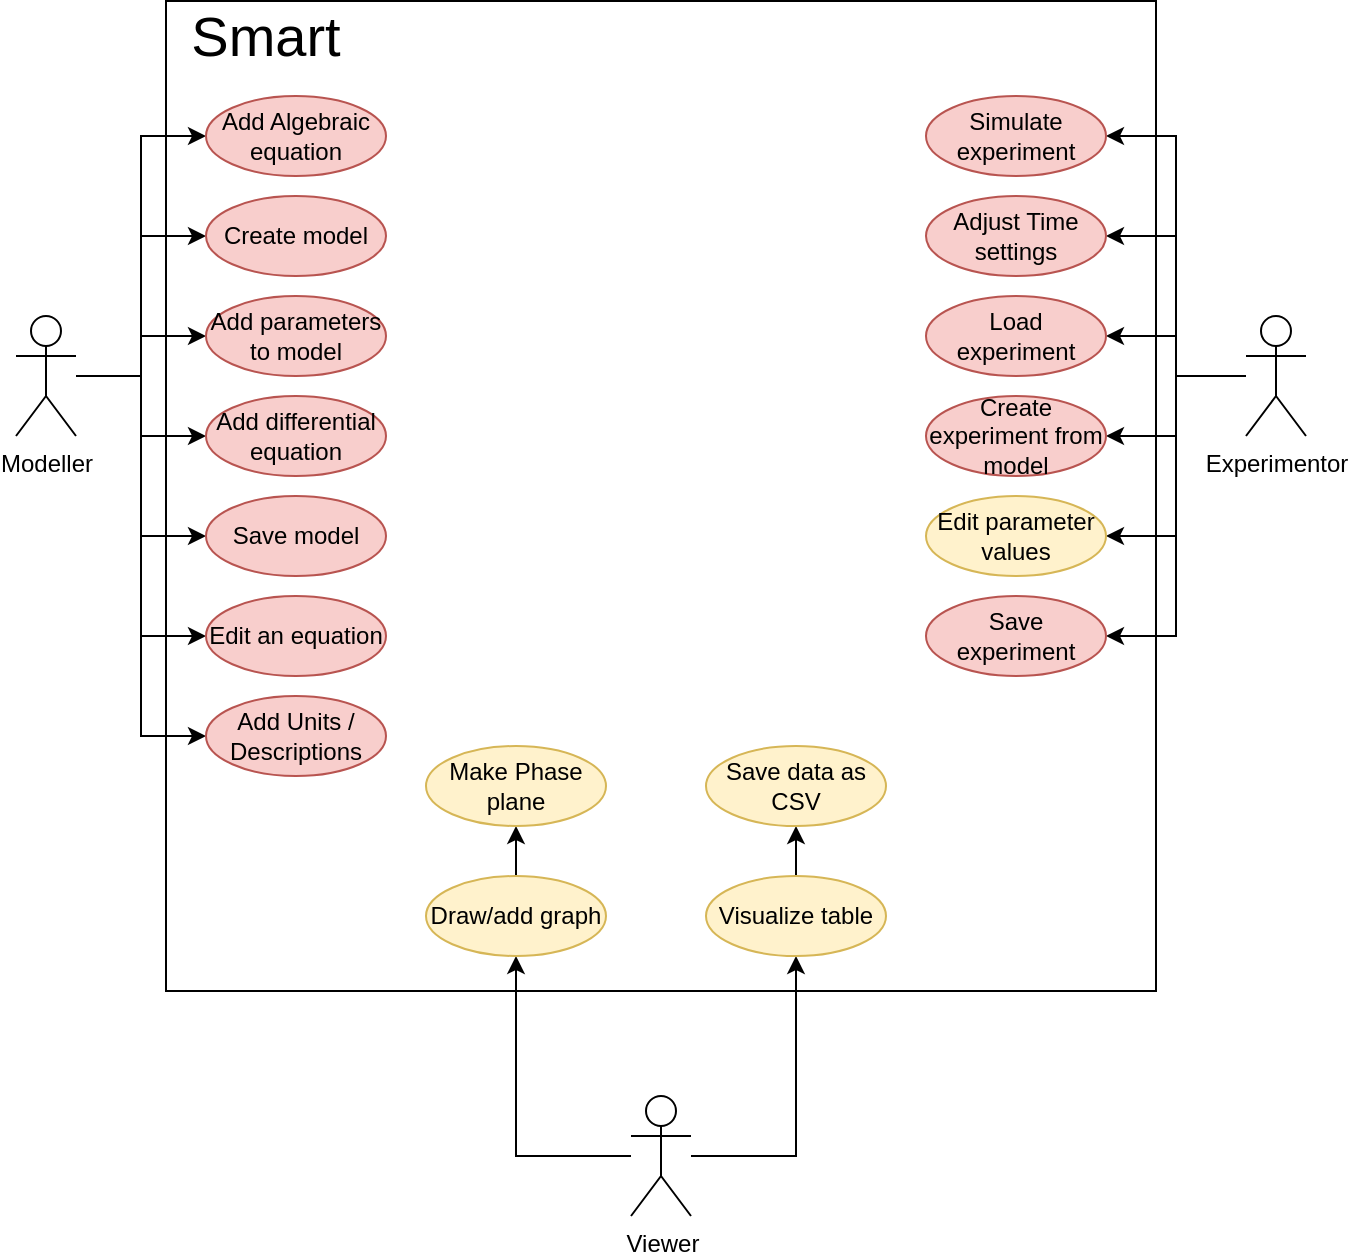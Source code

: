 <mxfile version="10.6.5" type="google"><diagram id="l25JHIkCNW2GhHRgmO6U" name="Page-1"><mxGraphModel dx="870" dy="511" grid="1" gridSize="10" guides="1" tooltips="1" connect="1" arrows="1" fold="1" page="1" pageScale="1" pageWidth="850" pageHeight="1100" math="0" shadow="0"><root><mxCell id="0"/><mxCell id="1" parent="0"/><mxCell id="x-AQJ3GH7QEK3yO7PfLj-8" value="" style="whiteSpace=wrap;html=1;aspect=fixed;" parent="1" vertex="1"><mxGeometry x="140" y="62.5" width="495" height="495" as="geometry"/></mxCell><mxCell id="QslcklmamWEf0k0CA6Bx-20" style="edgeStyle=orthogonalEdgeStyle;rounded=0;orthogonalLoop=1;jettySize=auto;html=1;entryX=0;entryY=0.5;entryDx=0;entryDy=0;" parent="1" source="x-AQJ3GH7QEK3yO7PfLj-1" target="HfEdmUbgVCXdHQl6cEvE-1" edge="1"><mxGeometry relative="1" as="geometry"/></mxCell><mxCell id="QslcklmamWEf0k0CA6Bx-21" style="edgeStyle=orthogonalEdgeStyle;rounded=0;orthogonalLoop=1;jettySize=auto;html=1;entryX=0;entryY=0.5;entryDx=0;entryDy=0;" parent="1" source="x-AQJ3GH7QEK3yO7PfLj-1" target="x-AQJ3GH7QEK3yO7PfLj-14" edge="1"><mxGeometry relative="1" as="geometry"/></mxCell><mxCell id="QslcklmamWEf0k0CA6Bx-22" style="edgeStyle=orthogonalEdgeStyle;rounded=0;orthogonalLoop=1;jettySize=auto;html=1;entryX=0;entryY=0.5;entryDx=0;entryDy=0;" parent="1" source="x-AQJ3GH7QEK3yO7PfLj-1" target="x-AQJ3GH7QEK3yO7PfLj-19" edge="1"><mxGeometry relative="1" as="geometry"/></mxCell><mxCell id="QslcklmamWEf0k0CA6Bx-24" style="edgeStyle=orthogonalEdgeStyle;rounded=0;orthogonalLoop=1;jettySize=auto;html=1;entryX=0;entryY=0.5;entryDx=0;entryDy=0;" parent="1" source="x-AQJ3GH7QEK3yO7PfLj-1" target="x-AQJ3GH7QEK3yO7PfLj-20" edge="1"><mxGeometry relative="1" as="geometry"/></mxCell><mxCell id="QslcklmamWEf0k0CA6Bx-25" style="edgeStyle=orthogonalEdgeStyle;rounded=0;orthogonalLoop=1;jettySize=auto;html=1;entryX=0;entryY=0.5;entryDx=0;entryDy=0;" parent="1" source="x-AQJ3GH7QEK3yO7PfLj-1" target="x-AQJ3GH7QEK3yO7PfLj-15" edge="1"><mxGeometry relative="1" as="geometry"/></mxCell><mxCell id="QslcklmamWEf0k0CA6Bx-26" style="edgeStyle=orthogonalEdgeStyle;rounded=0;orthogonalLoop=1;jettySize=auto;html=1;entryX=0;entryY=0.5;entryDx=0;entryDy=0;" parent="1" source="x-AQJ3GH7QEK3yO7PfLj-1" target="HfEdmUbgVCXdHQl6cEvE-8" edge="1"><mxGeometry relative="1" as="geometry"/></mxCell><mxCell id="H_VxYS7hfg6Cu8cKVXJm-2" style="edgeStyle=orthogonalEdgeStyle;rounded=0;orthogonalLoop=1;jettySize=auto;html=1;entryX=0;entryY=0.5;entryDx=0;entryDy=0;" edge="1" parent="1" source="x-AQJ3GH7QEK3yO7PfLj-1" target="H_VxYS7hfg6Cu8cKVXJm-1"><mxGeometry relative="1" as="geometry"/></mxCell><mxCell id="x-AQJ3GH7QEK3yO7PfLj-1" value="Modeller" style="shape=umlActor;verticalLabelPosition=bottom;labelBackgroundColor=#ffffff;verticalAlign=top;html=1;" parent="1" vertex="1"><mxGeometry x="65" y="220" width="30" height="60" as="geometry"/></mxCell><mxCell id="QslcklmamWEf0k0CA6Bx-12" style="edgeStyle=orthogonalEdgeStyle;rounded=0;orthogonalLoop=1;jettySize=auto;html=1;entryX=1;entryY=0.5;entryDx=0;entryDy=0;" parent="1" source="x-AQJ3GH7QEK3yO7PfLj-7" target="HfEdmUbgVCXdHQl6cEvE-9" edge="1"><mxGeometry relative="1" as="geometry"/></mxCell><mxCell id="QslcklmamWEf0k0CA6Bx-13" style="edgeStyle=orthogonalEdgeStyle;rounded=0;orthogonalLoop=1;jettySize=auto;html=1;entryX=1;entryY=0.5;entryDx=0;entryDy=0;" parent="1" source="x-AQJ3GH7QEK3yO7PfLj-7" target="HfEdmUbgVCXdHQl6cEvE-7" edge="1"><mxGeometry relative="1" as="geometry"/></mxCell><mxCell id="QslcklmamWEf0k0CA6Bx-14" style="edgeStyle=orthogonalEdgeStyle;rounded=0;orthogonalLoop=1;jettySize=auto;html=1;entryX=1;entryY=0.5;entryDx=0;entryDy=0;" parent="1" source="x-AQJ3GH7QEK3yO7PfLj-7" target="x-AQJ3GH7QEK3yO7PfLj-16" edge="1"><mxGeometry relative="1" as="geometry"/></mxCell><mxCell id="QslcklmamWEf0k0CA6Bx-15" style="edgeStyle=orthogonalEdgeStyle;rounded=0;orthogonalLoop=1;jettySize=auto;html=1;entryX=1;entryY=0.5;entryDx=0;entryDy=0;" parent="1" source="x-AQJ3GH7QEK3yO7PfLj-7" target="x-AQJ3GH7QEK3yO7PfLj-17" edge="1"><mxGeometry relative="1" as="geometry"/></mxCell><mxCell id="QslcklmamWEf0k0CA6Bx-16" style="edgeStyle=orthogonalEdgeStyle;rounded=0;orthogonalLoop=1;jettySize=auto;html=1;entryX=1;entryY=0.5;entryDx=0;entryDy=0;" parent="1" source="x-AQJ3GH7QEK3yO7PfLj-7" target="x-AQJ3GH7QEK3yO7PfLj-18" edge="1"><mxGeometry relative="1" as="geometry"/></mxCell><mxCell id="QslcklmamWEf0k0CA6Bx-17" style="edgeStyle=orthogonalEdgeStyle;rounded=0;orthogonalLoop=1;jettySize=auto;html=1;entryX=1;entryY=0.5;entryDx=0;entryDy=0;" parent="1" source="x-AQJ3GH7QEK3yO7PfLj-7" target="x-AQJ3GH7QEK3yO7PfLj-25" edge="1"><mxGeometry relative="1" as="geometry"/></mxCell><mxCell id="x-AQJ3GH7QEK3yO7PfLj-7" value="Experimentor" style="shape=umlActor;verticalLabelPosition=bottom;labelBackgroundColor=#ffffff;verticalAlign=top;html=1;" parent="1" vertex="1"><mxGeometry x="680" y="220" width="30" height="60" as="geometry"/></mxCell><mxCell id="QslcklmamWEf0k0CA6Bx-27" style="edgeStyle=orthogonalEdgeStyle;rounded=0;orthogonalLoop=1;jettySize=auto;html=1;entryX=0.5;entryY=1;entryDx=0;entryDy=0;" parent="1" source="x-AQJ3GH7QEK3yO7PfLj-10" target="x-AQJ3GH7QEK3yO7PfLj-26" edge="1"><mxGeometry relative="1" as="geometry"/></mxCell><mxCell id="H_VxYS7hfg6Cu8cKVXJm-6" style="edgeStyle=orthogonalEdgeStyle;rounded=0;orthogonalLoop=1;jettySize=auto;html=1;entryX=0.5;entryY=1;entryDx=0;entryDy=0;" edge="1" parent="1" source="x-AQJ3GH7QEK3yO7PfLj-10" target="x-AQJ3GH7QEK3yO7PfLj-21"><mxGeometry relative="1" as="geometry"/></mxCell><mxCell id="x-AQJ3GH7QEK3yO7PfLj-10" value="Viewer" style="shape=umlActor;verticalLabelPosition=bottom;labelBackgroundColor=#ffffff;verticalAlign=top;html=1;" parent="1" vertex="1"><mxGeometry x="372.5" y="610" width="30" height="60" as="geometry"/></mxCell><mxCell id="x-AQJ3GH7QEK3yO7PfLj-13" value="&lt;font style=&quot;font-size: 28px&quot;&gt;Smart &lt;/font&gt;" style="text;html=1;strokeColor=none;fillColor=none;align=center;verticalAlign=middle;whiteSpace=wrap;rounded=0;" parent="1" vertex="1"><mxGeometry x="170" y="70" width="40" height="20" as="geometry"/></mxCell><mxCell id="x-AQJ3GH7QEK3yO7PfLj-14" value="Create model" style="ellipse;whiteSpace=wrap;html=1;fillColor=#f8cecc;strokeColor=#b85450;" parent="1" vertex="1"><mxGeometry x="160" y="160" width="90" height="40" as="geometry"/></mxCell><mxCell id="x-AQJ3GH7QEK3yO7PfLj-15" value="Save model" style="ellipse;whiteSpace=wrap;html=1;fillColor=#f8cecc;strokeColor=#b85450;" parent="1" vertex="1"><mxGeometry x="160" y="310" width="90" height="40" as="geometry"/></mxCell><mxCell id="x-AQJ3GH7QEK3yO7PfLj-16" value="Load experiment" style="ellipse;whiteSpace=wrap;html=1;fillColor=#f8cecc;strokeColor=#b85450;" parent="1" vertex="1"><mxGeometry x="520" y="210" width="90" height="40" as="geometry"/></mxCell><mxCell id="x-AQJ3GH7QEK3yO7PfLj-17" value="Create experiment from model" style="ellipse;whiteSpace=wrap;html=1;fillColor=#f8cecc;strokeColor=#b85450;" parent="1" vertex="1"><mxGeometry x="520" y="260" width="90" height="40" as="geometry"/></mxCell><mxCell id="x-AQJ3GH7QEK3yO7PfLj-18" value="Edit parameter values" style="ellipse;whiteSpace=wrap;html=1;fillColor=#fff2cc;strokeColor=#d6b656;" parent="1" vertex="1"><mxGeometry x="520" y="310" width="90" height="40" as="geometry"/></mxCell><mxCell id="x-AQJ3GH7QEK3yO7PfLj-19" value="Add parameters to model" style="ellipse;whiteSpace=wrap;html=1;fillColor=#f8cecc;strokeColor=#b85450;" parent="1" vertex="1"><mxGeometry x="160" y="210" width="90" height="40" as="geometry"/></mxCell><mxCell id="x-AQJ3GH7QEK3yO7PfLj-20" value="Add differential equation" style="ellipse;whiteSpace=wrap;html=1;fillColor=#f8cecc;strokeColor=#b85450;" parent="1" vertex="1"><mxGeometry x="160" y="260" width="90" height="40" as="geometry"/></mxCell><mxCell id="H_VxYS7hfg6Cu8cKVXJm-7" style="edgeStyle=orthogonalEdgeStyle;rounded=0;orthogonalLoop=1;jettySize=auto;html=1;exitX=0.5;exitY=0;exitDx=0;exitDy=0;" edge="1" parent="1" source="x-AQJ3GH7QEK3yO7PfLj-21" target="HfEdmUbgVCXdHQl6cEvE-6"><mxGeometry relative="1" as="geometry"/></mxCell><mxCell id="x-AQJ3GH7QEK3yO7PfLj-21" value="Visualize table" style="ellipse;whiteSpace=wrap;html=1;fillColor=#fff2cc;strokeColor=#d6b656;" parent="1" vertex="1"><mxGeometry x="410" y="500" width="90" height="40" as="geometry"/></mxCell><mxCell id="x-AQJ3GH7QEK3yO7PfLj-25" value="Save experiment" style="ellipse;whiteSpace=wrap;html=1;fillColor=#f8cecc;strokeColor=#b85450;" parent="1" vertex="1"><mxGeometry x="520" y="360" width="90" height="40" as="geometry"/></mxCell><mxCell id="H_VxYS7hfg6Cu8cKVXJm-5" style="edgeStyle=orthogonalEdgeStyle;rounded=0;orthogonalLoop=1;jettySize=auto;html=1;exitX=0.5;exitY=0;exitDx=0;exitDy=0;entryX=0.5;entryY=1;entryDx=0;entryDy=0;" edge="1" parent="1" source="x-AQJ3GH7QEK3yO7PfLj-26" target="HfEdmUbgVCXdHQl6cEvE-2"><mxGeometry relative="1" as="geometry"/></mxCell><mxCell id="x-AQJ3GH7QEK3yO7PfLj-26" value="Draw/add graph" style="ellipse;whiteSpace=wrap;html=1;fillColor=#fff2cc;strokeColor=#d6b656;" parent="1" vertex="1"><mxGeometry x="270" y="500" width="90" height="40" as="geometry"/></mxCell><mxCell id="HfEdmUbgVCXdHQl6cEvE-1" value="Add Algebraic equation" style="ellipse;whiteSpace=wrap;html=1;fillColor=#f8cecc;strokeColor=#b85450;" parent="1" vertex="1"><mxGeometry x="160" y="110" width="90" height="40" as="geometry"/></mxCell><mxCell id="HfEdmUbgVCXdHQl6cEvE-2" value="Make Phase plane" style="ellipse;whiteSpace=wrap;html=1;fillColor=#fff2cc;strokeColor=#d6b656;" parent="1" vertex="1"><mxGeometry x="270" y="435" width="90" height="40" as="geometry"/></mxCell><mxCell id="HfEdmUbgVCXdHQl6cEvE-6" value="Save data as CSV" style="ellipse;whiteSpace=wrap;html=1;fillColor=#fff2cc;strokeColor=#d6b656;" parent="1" vertex="1"><mxGeometry x="410" y="435" width="90" height="40" as="geometry"/></mxCell><mxCell id="HfEdmUbgVCXdHQl6cEvE-7" value="Adjust Time settings" style="ellipse;whiteSpace=wrap;html=1;fillColor=#f8cecc;strokeColor=#b85450;" parent="1" vertex="1"><mxGeometry x="520" y="160" width="90" height="40" as="geometry"/></mxCell><mxCell id="HfEdmUbgVCXdHQl6cEvE-8" value="Edit an equation" style="ellipse;whiteSpace=wrap;html=1;fillColor=#f8cecc;strokeColor=#b85450;" parent="1" vertex="1"><mxGeometry x="160" y="360" width="90" height="40" as="geometry"/></mxCell><mxCell id="HfEdmUbgVCXdHQl6cEvE-9" value="Simulate experiment" style="ellipse;whiteSpace=wrap;html=1;fillColor=#f8cecc;strokeColor=#b85450;" parent="1" vertex="1"><mxGeometry x="520" y="110" width="90" height="40" as="geometry"/></mxCell><mxCell id="H_VxYS7hfg6Cu8cKVXJm-1" value="Add Units / Descriptions" style="ellipse;whiteSpace=wrap;html=1;fillColor=#f8cecc;strokeColor=#b85450;" vertex="1" parent="1"><mxGeometry x="160" y="410" width="90" height="40" as="geometry"/></mxCell></root></mxGraphModel></diagram></mxfile>